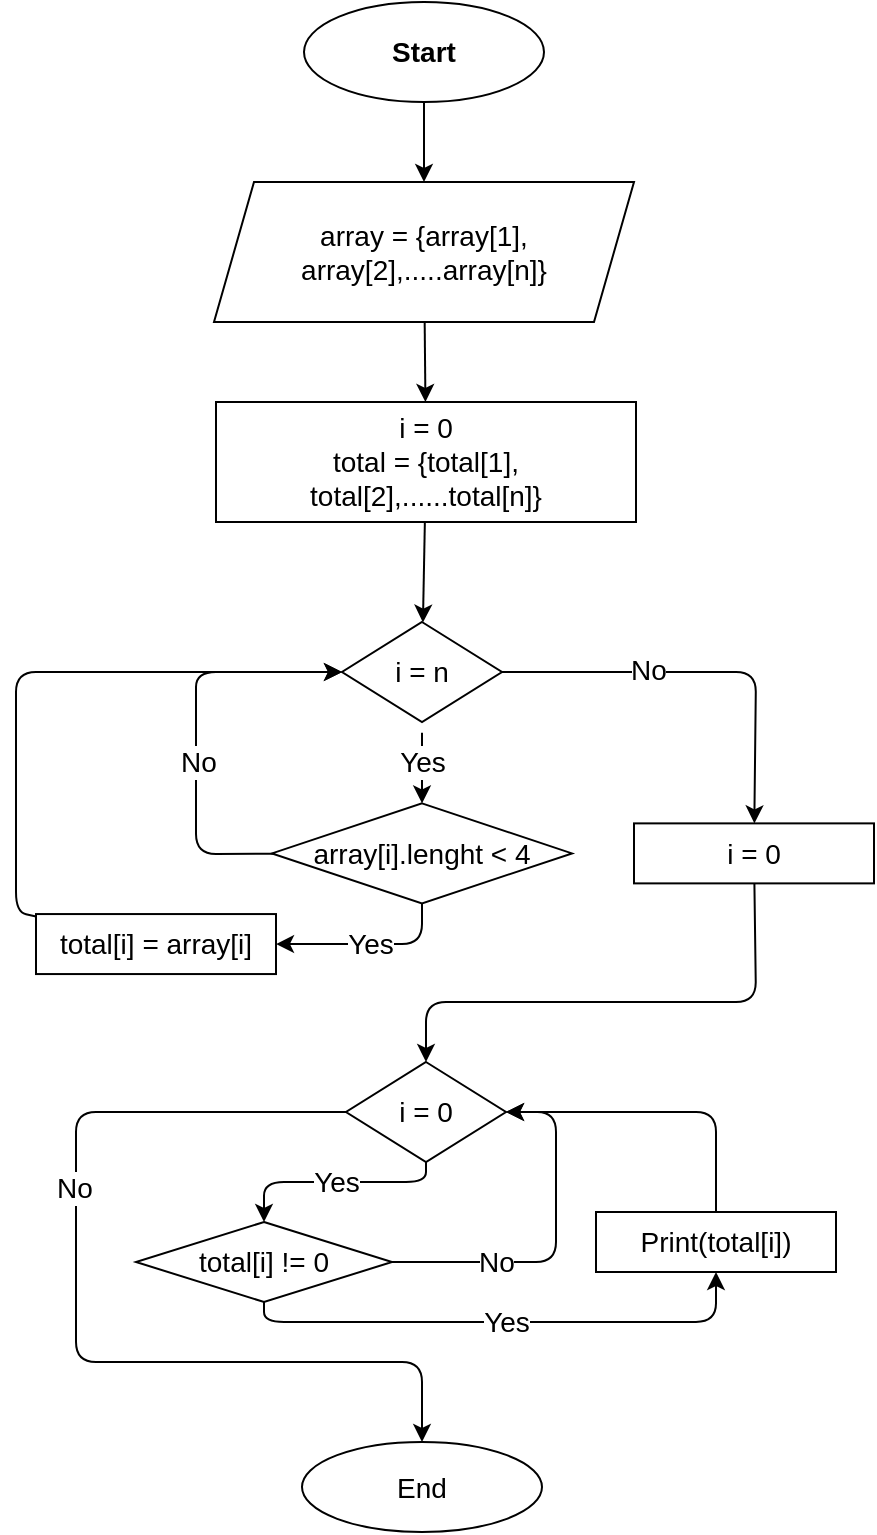 <mxfile>
    <diagram id="iv4MwHQzrEUHPFxbIGbp" name="Page-1">
        <mxGraphModel dx="649" dy="577" grid="1" gridSize="10" guides="1" tooltips="1" connect="1" arrows="1" fold="1" page="1" pageScale="1" pageWidth="827" pageHeight="1169" math="0" shadow="0">
            <root>
                <mxCell id="0"/>
                <mxCell id="1" parent="0"/>
                <mxCell id="5" value="" style="edgeStyle=none;html=1;fontSize=14;" edge="1" parent="1" source="3" target="4">
                    <mxGeometry relative="1" as="geometry"/>
                </mxCell>
                <mxCell id="3" value="&lt;h2 style=&quot;font-size: 14px;&quot;&gt;Start&lt;/h2&gt;" style="ellipse;whiteSpace=wrap;html=1;spacing=10;fontSize=14;" vertex="1" parent="1">
                    <mxGeometry x="354" y="30" width="120" height="50" as="geometry"/>
                </mxCell>
                <mxCell id="7" value="" style="edgeStyle=none;html=1;fontSize=14;" edge="1" parent="1" source="4" target="6">
                    <mxGeometry relative="1" as="geometry"/>
                </mxCell>
                <mxCell id="4" value="array = {array[1], array[2],.....array[n]}" style="shape=parallelogram;perimeter=parallelogramPerimeter;whiteSpace=wrap;html=1;fixedSize=1;spacing=10;fontSize=14;" vertex="1" parent="1">
                    <mxGeometry x="309" y="120" width="210" height="70" as="geometry"/>
                </mxCell>
                <mxCell id="9" value="" style="edgeStyle=none;html=1;fontSize=14;" edge="1" parent="1" source="6" target="8">
                    <mxGeometry relative="1" as="geometry"/>
                </mxCell>
                <mxCell id="6" value="i = 0&lt;br style=&quot;font-size: 14px;&quot;&gt;total = {total[1], total[2],......total[n]}" style="whiteSpace=wrap;html=1;spacing=10;fontSize=14;" vertex="1" parent="1">
                    <mxGeometry x="310" y="230" width="210" height="60" as="geometry"/>
                </mxCell>
                <mxCell id="20" value="Yes" style="edgeStyle=none;html=1;entryX=0.5;entryY=0;entryDx=0;entryDy=0;fontSize=14;" edge="1" parent="1" target="12">
                    <mxGeometry x="-0.171" relative="1" as="geometry">
                        <mxPoint x="413" y="395.34" as="sourcePoint"/>
                        <mxPoint as="offset"/>
                    </mxGeometry>
                </mxCell>
                <mxCell id="26" value="" style="edgeStyle=none;html=1;fontSize=14;" edge="1" parent="1" source="8" target="25">
                    <mxGeometry relative="1" as="geometry">
                        <Array as="points">
                            <mxPoint x="580" y="365"/>
                        </Array>
                    </mxGeometry>
                </mxCell>
                <mxCell id="42" value="No" style="edgeLabel;html=1;align=center;verticalAlign=middle;resizable=0;points=[];fontSize=14;" vertex="1" connectable="0" parent="26">
                    <mxGeometry x="-0.286" y="1" relative="1" as="geometry">
                        <mxPoint as="offset"/>
                    </mxGeometry>
                </mxCell>
                <mxCell id="8" value="i = n" style="rhombus;whiteSpace=wrap;html=1;spacing=10;fontSize=14;" vertex="1" parent="1">
                    <mxGeometry x="373" y="340" width="80" height="50" as="geometry"/>
                </mxCell>
                <mxCell id="18" style="edgeStyle=none;html=1;fontSize=14;entryX=0;entryY=0.5;entryDx=0;entryDy=0;" edge="1" parent="1" source="12" target="8">
                    <mxGeometry relative="1" as="geometry">
                        <mxPoint x="300" y="365" as="targetPoint"/>
                        <Array as="points">
                            <mxPoint x="300" y="456"/>
                            <mxPoint x="300" y="420"/>
                            <mxPoint x="300" y="390"/>
                            <mxPoint x="300" y="365"/>
                        </Array>
                    </mxGeometry>
                </mxCell>
                <mxCell id="19" value="No" style="edgeLabel;html=1;align=center;verticalAlign=middle;resizable=0;points=[];fontSize=14;" vertex="1" connectable="0" parent="18">
                    <mxGeometry x="-0.195" y="-1" relative="1" as="geometry">
                        <mxPoint y="-3" as="offset"/>
                    </mxGeometry>
                </mxCell>
                <mxCell id="21" value="Yes" style="edgeStyle=none;html=1;entryX=1;entryY=0.5;entryDx=0;entryDy=0;fontSize=14;" edge="1" parent="1" source="12" target="14">
                    <mxGeometry relative="1" as="geometry">
                        <Array as="points">
                            <mxPoint x="413" y="501.03"/>
                        </Array>
                    </mxGeometry>
                </mxCell>
                <mxCell id="12" value="array[i].lenght &amp;lt; 4" style="rhombus;whiteSpace=wrap;html=1;spacing=10;fontSize=14;" vertex="1" parent="1">
                    <mxGeometry x="338" y="430.69" width="150" height="50" as="geometry"/>
                </mxCell>
                <mxCell id="17" style="edgeStyle=none;html=1;entryX=0;entryY=0.5;entryDx=0;entryDy=0;fontSize=14;" edge="1" parent="1" source="14" target="8">
                    <mxGeometry relative="1" as="geometry">
                        <Array as="points">
                            <mxPoint x="210" y="485"/>
                            <mxPoint x="210" y="365"/>
                            <mxPoint x="260" y="365"/>
                        </Array>
                    </mxGeometry>
                </mxCell>
                <mxCell id="14" value="total[i] = array[i]" style="whiteSpace=wrap;html=1;spacing=10;fontSize=14;" vertex="1" parent="1">
                    <mxGeometry x="220" y="486.03" width="120" height="30" as="geometry"/>
                </mxCell>
                <mxCell id="37" style="edgeStyle=none;html=1;entryX=0.5;entryY=0;entryDx=0;entryDy=0;fontSize=14;" edge="1" parent="1" source="25" target="27">
                    <mxGeometry relative="1" as="geometry">
                        <Array as="points">
                            <mxPoint x="580" y="530"/>
                            <mxPoint x="415" y="530"/>
                        </Array>
                    </mxGeometry>
                </mxCell>
                <mxCell id="25" value="i = 0" style="whiteSpace=wrap;html=1;spacing=10;fontSize=14;" vertex="1" parent="1">
                    <mxGeometry x="519" y="440.69" width="120" height="30" as="geometry"/>
                </mxCell>
                <mxCell id="38" value="Yes" style="edgeStyle=none;html=1;entryX=0.5;entryY=0;entryDx=0;entryDy=0;fontSize=14;" edge="1" parent="1" source="27" target="29">
                    <mxGeometry relative="1" as="geometry">
                        <Array as="points">
                            <mxPoint x="415" y="620"/>
                            <mxPoint x="334" y="620"/>
                        </Array>
                    </mxGeometry>
                </mxCell>
                <mxCell id="41" style="edgeStyle=none;html=1;entryX=0.5;entryY=0;entryDx=0;entryDy=0;fontSize=14;" edge="1" parent="1" source="27" target="36">
                    <mxGeometry relative="1" as="geometry">
                        <Array as="points">
                            <mxPoint x="240" y="585"/>
                            <mxPoint x="240" y="710"/>
                            <mxPoint x="413" y="710"/>
                        </Array>
                    </mxGeometry>
                </mxCell>
                <mxCell id="43" value="No" style="edgeLabel;html=1;align=center;verticalAlign=middle;resizable=0;points=[];fontSize=14;" vertex="1" connectable="0" parent="41">
                    <mxGeometry x="-0.269" y="-1" relative="1" as="geometry">
                        <mxPoint as="offset"/>
                    </mxGeometry>
                </mxCell>
                <mxCell id="27" value="i = 0" style="rhombus;whiteSpace=wrap;html=1;spacing=10;fontSize=14;" vertex="1" parent="1">
                    <mxGeometry x="375" y="560" width="80" height="50" as="geometry"/>
                </mxCell>
                <mxCell id="33" value="Yes" style="edgeStyle=none;html=1;fontSize=14;" edge="1" parent="1" source="29" target="32">
                    <mxGeometry relative="1" as="geometry">
                        <Array as="points">
                            <mxPoint x="334" y="690"/>
                            <mxPoint x="560" y="690"/>
                        </Array>
                    </mxGeometry>
                </mxCell>
                <mxCell id="39" value="No" style="edgeStyle=none;html=1;entryX=1;entryY=0.5;entryDx=0;entryDy=0;fontSize=14;" edge="1" parent="1" source="29" target="27">
                    <mxGeometry x="-0.429" relative="1" as="geometry">
                        <Array as="points">
                            <mxPoint x="480" y="660"/>
                            <mxPoint x="480" y="585"/>
                        </Array>
                        <mxPoint as="offset"/>
                    </mxGeometry>
                </mxCell>
                <mxCell id="29" value="total[i] != 0" style="rhombus;whiteSpace=wrap;html=1;spacing=10;fontSize=14;" vertex="1" parent="1">
                    <mxGeometry x="270" y="640" width="128" height="40" as="geometry"/>
                </mxCell>
                <mxCell id="40" style="edgeStyle=none;html=1;entryX=1;entryY=0.5;entryDx=0;entryDy=0;fontSize=14;" edge="1" parent="1" source="32" target="27">
                    <mxGeometry relative="1" as="geometry">
                        <Array as="points">
                            <mxPoint x="560" y="585"/>
                        </Array>
                    </mxGeometry>
                </mxCell>
                <mxCell id="32" value="Print(total[i])" style="whiteSpace=wrap;html=1;spacing=10;fontSize=14;" vertex="1" parent="1">
                    <mxGeometry x="500" y="635" width="120" height="30" as="geometry"/>
                </mxCell>
                <mxCell id="36" value="End" style="ellipse;whiteSpace=wrap;html=1;fontSize=14;" vertex="1" parent="1">
                    <mxGeometry x="353" y="750" width="120" height="45" as="geometry"/>
                </mxCell>
            </root>
        </mxGraphModel>
    </diagram>
</mxfile>
